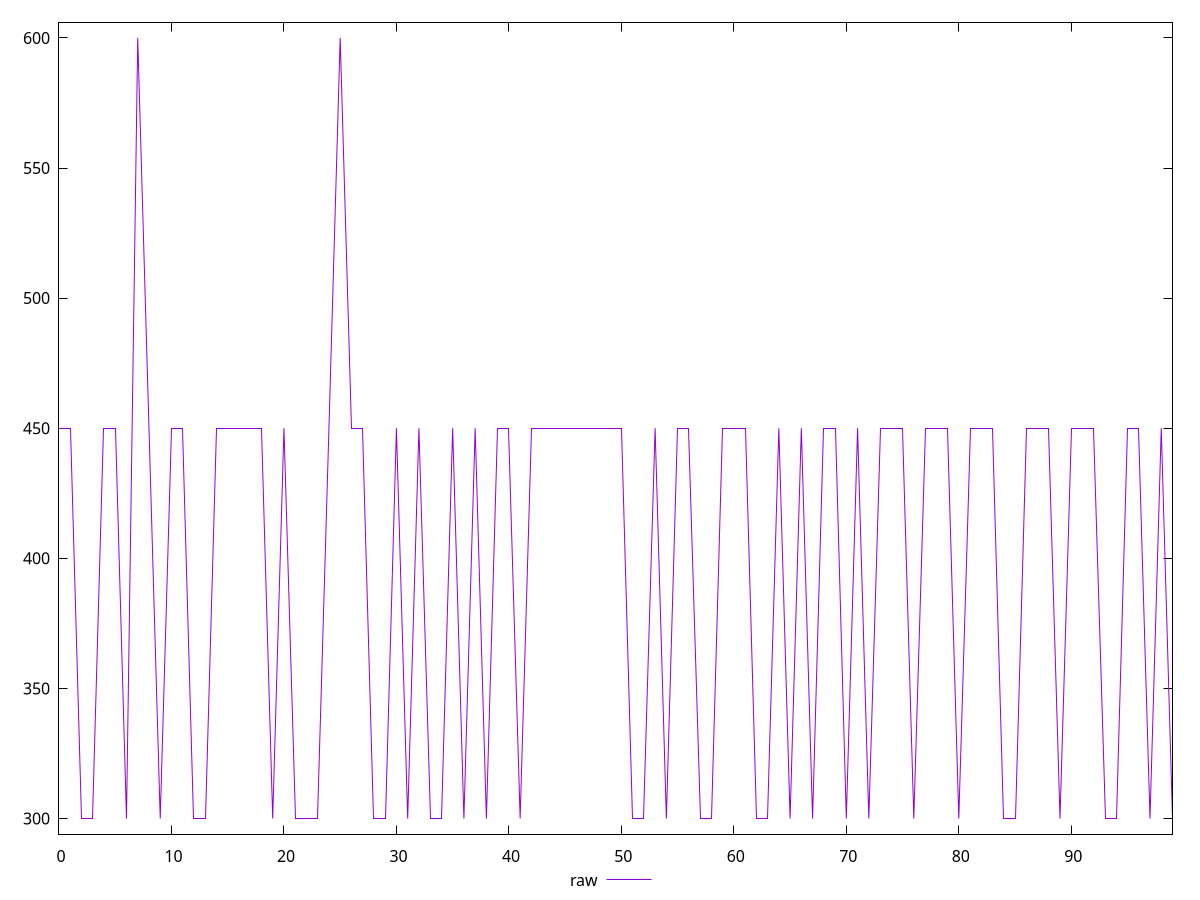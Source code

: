 reset

$raw <<EOF
0 450
1 450
2 300
3 300
4 450
5 450
6 300
7 600
8 450
9 300
10 450
11 450
12 300
13 300
14 450
15 450
16 450
17 450
18 450
19 300
20 450
21 300
22 300
23 300
24 450
25 600
26 450
27 450
28 300
29 300
30 450
31 300
32 450
33 300
34 300
35 450
36 300
37 450
38 300
39 450
40 450
41 300
42 450
43 450
44 450
45 450
46 450
47 450
48 450
49 450
50 450
51 300
52 300
53 450
54 300
55 450
56 450
57 300
58 300
59 450
60 450
61 450
62 300
63 300
64 450
65 300
66 450
67 300
68 450
69 450
70 300
71 450
72 300
73 450
74 450
75 450
76 300
77 450
78 450
79 450
80 300
81 450
82 450
83 450
84 300
85 300
86 450
87 450
88 450
89 300
90 450
91 450
92 450
93 300
94 300
95 450
96 450
97 300
98 450
99 300
EOF

set key outside below
set xrange [0:99]
set yrange [294:606]
set trange [294:606]
set terminal svg size 640, 500 enhanced background rgb 'white'
set output "reports/report_00033_2021-03-01T14-23-16.841Z/unused-css-rules/samples/astro/raw/values.svg"

plot $raw title "raw" with line

reset
